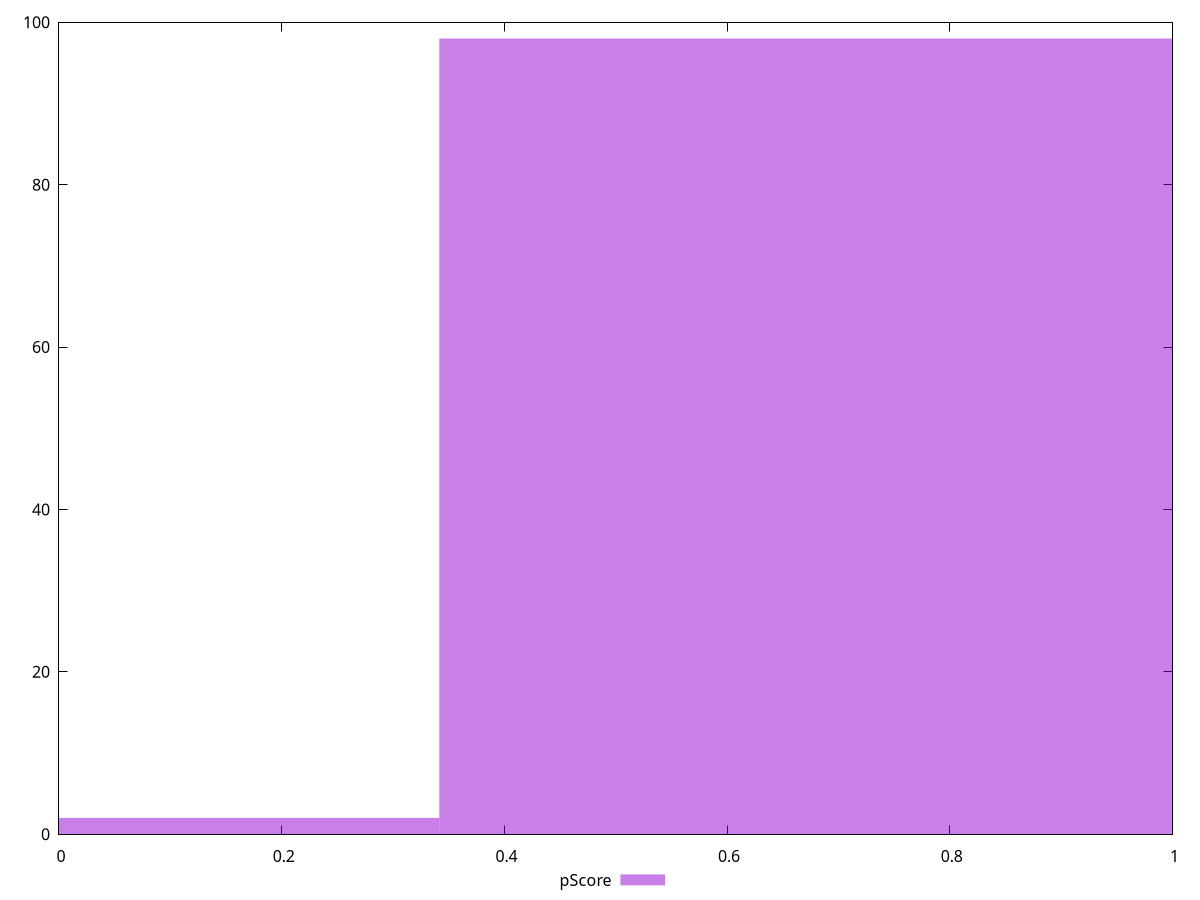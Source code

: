 reset

$pScore <<EOF
0.6830914851589625 98
0 2
EOF

set key outside below
set boxwidth 0.6830914851589625
set xrange [0:1]
set yrange [0:100]
set trange [0:100]
set style fill transparent solid 0.5 noborder
set terminal svg size 640, 490 enhanced background rgb 'white'
set output "reprap/uses-rel-preload/samples/pages/pScore/histogram.svg"

plot $pScore title "pScore" with boxes

reset
